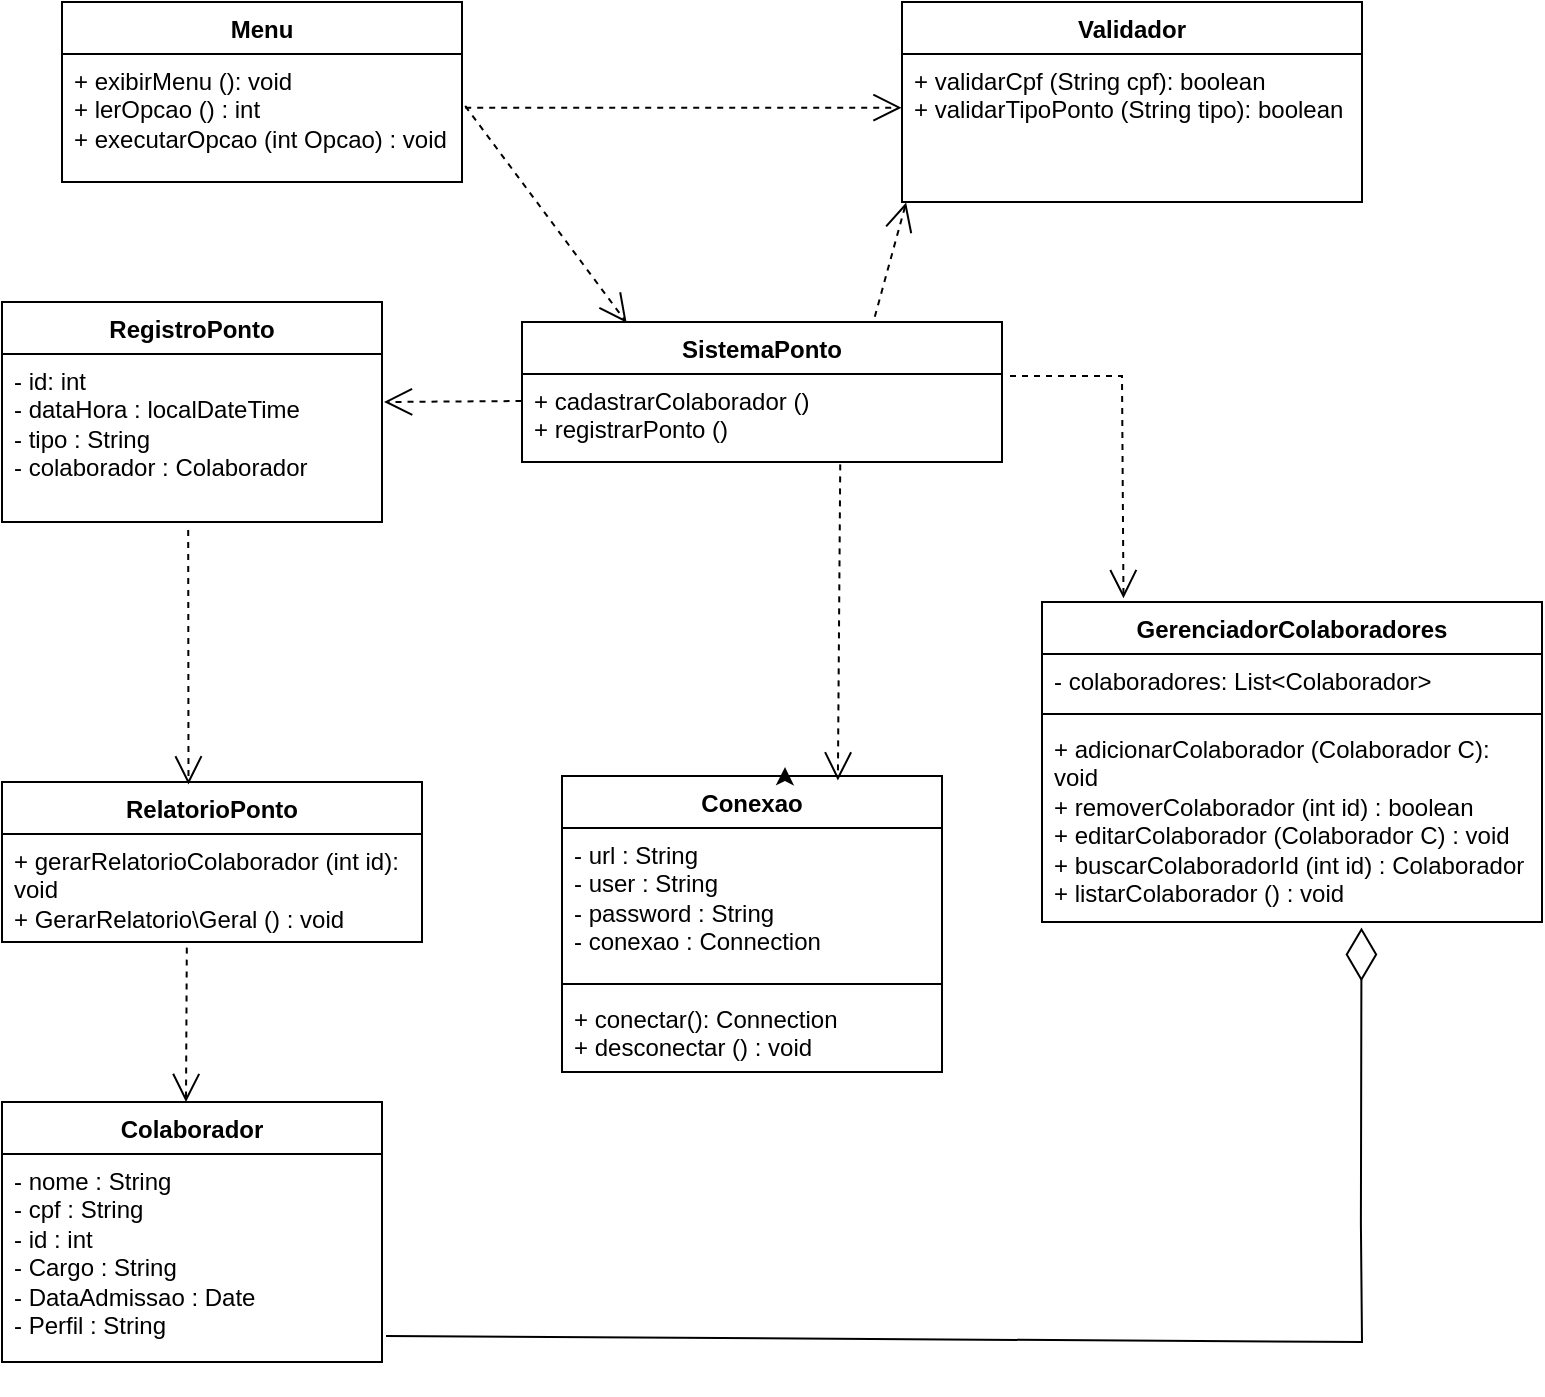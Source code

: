<mxfile version="26.2.14">
  <diagram id="C5RBs43oDa-KdzZeNtuy" name="Page-1">
    <mxGraphModel dx="1921" dy="648" grid="1" gridSize="10" guides="1" tooltips="1" connect="1" arrows="1" fold="1" page="1" pageScale="1" pageWidth="827" pageHeight="1169" math="0" shadow="0">
      <root>
        <mxCell id="WIyWlLk6GJQsqaUBKTNV-0" />
        <mxCell id="WIyWlLk6GJQsqaUBKTNV-1" parent="WIyWlLk6GJQsqaUBKTNV-0" />
        <mxCell id="B1A5lcR5f1wwEApOaVD2-29" value="Colaborador" style="swimlane;fontStyle=1;align=center;verticalAlign=top;childLayout=stackLayout;horizontal=1;startSize=26;horizontalStack=0;resizeParent=1;resizeParentMax=0;resizeLast=0;collapsible=1;marginBottom=0;whiteSpace=wrap;html=1;" parent="WIyWlLk6GJQsqaUBKTNV-1" vertex="1">
          <mxGeometry x="20" y="600" width="190" height="130" as="geometry" />
        </mxCell>
        <mxCell id="B1A5lcR5f1wwEApOaVD2-30" value="- nome : String&lt;div&gt;- cpf : String&lt;/div&gt;&lt;div&gt;- id : int&lt;/div&gt;&lt;div&gt;- Cargo : String&lt;/div&gt;&lt;div&gt;- DataAdmissao : Date&lt;/div&gt;&lt;div&gt;- Perfil : String&lt;/div&gt;" style="text;strokeColor=none;fillColor=none;align=left;verticalAlign=top;spacingLeft=4;spacingRight=4;overflow=hidden;rotatable=0;points=[[0,0.5],[1,0.5]];portConstraint=eastwest;whiteSpace=wrap;html=1;" parent="B1A5lcR5f1wwEApOaVD2-29" vertex="1">
          <mxGeometry y="26" width="190" height="104" as="geometry" />
        </mxCell>
        <mxCell id="B1A5lcR5f1wwEApOaVD2-38" value="RegistroPonto" style="swimlane;fontStyle=1;align=center;verticalAlign=top;childLayout=stackLayout;horizontal=1;startSize=26;horizontalStack=0;resizeParent=1;resizeParentMax=0;resizeLast=0;collapsible=1;marginBottom=0;whiteSpace=wrap;html=1;" parent="WIyWlLk6GJQsqaUBKTNV-1" vertex="1">
          <mxGeometry x="20" y="200" width="190" height="110" as="geometry" />
        </mxCell>
        <mxCell id="B1A5lcR5f1wwEApOaVD2-39" value="- id: int&lt;div&gt;- dataHora : localDateTime&lt;/div&gt;&lt;div&gt;- tipo : String&lt;/div&gt;&lt;div&gt;- colaborador : Colaborador&lt;/div&gt;" style="text;strokeColor=none;fillColor=none;align=left;verticalAlign=top;spacingLeft=4;spacingRight=4;overflow=hidden;rotatable=0;points=[[0,0.5],[1,0.5]];portConstraint=eastwest;whiteSpace=wrap;html=1;" parent="B1A5lcR5f1wwEApOaVD2-38" vertex="1">
          <mxGeometry y="26" width="190" height="84" as="geometry" />
        </mxCell>
        <mxCell id="B1A5lcR5f1wwEApOaVD2-42" value="SistemaPonto" style="swimlane;fontStyle=1;align=center;verticalAlign=top;childLayout=stackLayout;horizontal=1;startSize=26;horizontalStack=0;resizeParent=1;resizeParentMax=0;resizeLast=0;collapsible=1;marginBottom=0;whiteSpace=wrap;html=1;" parent="WIyWlLk6GJQsqaUBKTNV-1" vertex="1">
          <mxGeometry x="280" y="210" width="240" height="70" as="geometry" />
        </mxCell>
        <mxCell id="B1A5lcR5f1wwEApOaVD2-45" value="+ cadastrarColaborador ()&lt;div&gt;+ registrarPonto ()&lt;/div&gt;&lt;div&gt;&lt;div&gt;&lt;br&gt;&lt;/div&gt;&lt;/div&gt;" style="text;strokeColor=none;fillColor=none;align=left;verticalAlign=top;spacingLeft=4;spacingRight=4;overflow=hidden;rotatable=0;points=[[0,0.5],[1,0.5]];portConstraint=eastwest;whiteSpace=wrap;html=1;" parent="B1A5lcR5f1wwEApOaVD2-42" vertex="1">
          <mxGeometry y="26" width="240" height="44" as="geometry" />
        </mxCell>
        <mxCell id="B1A5lcR5f1wwEApOaVD2-46" value="Conexao" style="swimlane;fontStyle=1;align=center;verticalAlign=top;childLayout=stackLayout;horizontal=1;startSize=26;horizontalStack=0;resizeParent=1;resizeParentMax=0;resizeLast=0;collapsible=1;marginBottom=0;whiteSpace=wrap;html=1;" parent="WIyWlLk6GJQsqaUBKTNV-1" vertex="1">
          <mxGeometry x="300" y="437" width="190" height="148" as="geometry" />
        </mxCell>
        <mxCell id="B1A5lcR5f1wwEApOaVD2-47" value="- url : String&amp;nbsp;&lt;div&gt;- user : String&lt;/div&gt;&lt;div&gt;- password : String&lt;/div&gt;&lt;div&gt;- conexao : Connection&lt;/div&gt;" style="text;strokeColor=none;fillColor=none;align=left;verticalAlign=top;spacingLeft=4;spacingRight=4;overflow=hidden;rotatable=0;points=[[0,0.5],[1,0.5]];portConstraint=eastwest;whiteSpace=wrap;html=1;" parent="B1A5lcR5f1wwEApOaVD2-46" vertex="1">
          <mxGeometry y="26" width="190" height="74" as="geometry" />
        </mxCell>
        <mxCell id="B1A5lcR5f1wwEApOaVD2-77" value="" style="line;strokeWidth=1;fillColor=none;align=left;verticalAlign=middle;spacingTop=-1;spacingLeft=3;spacingRight=3;rotatable=0;labelPosition=right;points=[];portConstraint=eastwest;strokeColor=inherit;" parent="B1A5lcR5f1wwEApOaVD2-46" vertex="1">
          <mxGeometry y="100" width="190" height="8" as="geometry" />
        </mxCell>
        <mxCell id="B1A5lcR5f1wwEApOaVD2-48" value="" style="line;strokeWidth=1;fillColor=none;align=left;verticalAlign=middle;spacingTop=-1;spacingLeft=3;spacingRight=3;rotatable=0;labelPosition=right;points=[];portConstraint=eastwest;strokeColor=inherit;" parent="B1A5lcR5f1wwEApOaVD2-46" vertex="1">
          <mxGeometry y="108" width="190" as="geometry" />
        </mxCell>
        <mxCell id="B1A5lcR5f1wwEApOaVD2-49" value="+ conectar(): Connection&lt;div&gt;+ desconectar () : void&lt;/div&gt;" style="text;strokeColor=none;fillColor=none;align=left;verticalAlign=top;spacingLeft=4;spacingRight=4;overflow=hidden;rotatable=0;points=[[0,0.5],[1,0.5]];portConstraint=eastwest;whiteSpace=wrap;html=1;" parent="B1A5lcR5f1wwEApOaVD2-46" vertex="1">
          <mxGeometry y="108" width="190" height="40" as="geometry" />
        </mxCell>
        <mxCell id="B1A5lcR5f1wwEApOaVD2-50" value="RelatorioPonto" style="swimlane;fontStyle=1;align=center;verticalAlign=top;childLayout=stackLayout;horizontal=1;startSize=26;horizontalStack=0;resizeParent=1;resizeParentMax=0;resizeLast=0;collapsible=1;marginBottom=0;whiteSpace=wrap;html=1;" parent="WIyWlLk6GJQsqaUBKTNV-1" vertex="1">
          <mxGeometry x="20" y="440" width="210" height="80" as="geometry" />
        </mxCell>
        <mxCell id="B1A5lcR5f1wwEApOaVD2-53" value="+ gerarRelatorioColaborador (int id): void&lt;div&gt;+ GerarRelatorio\Geral () : void&lt;/div&gt;" style="text;strokeColor=none;fillColor=none;align=left;verticalAlign=top;spacingLeft=4;spacingRight=4;overflow=hidden;rotatable=0;points=[[0,0.5],[1,0.5]];portConstraint=eastwest;whiteSpace=wrap;html=1;" parent="B1A5lcR5f1wwEApOaVD2-50" vertex="1">
          <mxGeometry y="26" width="210" height="54" as="geometry" />
        </mxCell>
        <mxCell id="B1A5lcR5f1wwEApOaVD2-54" value="Menu" style="swimlane;fontStyle=1;align=center;verticalAlign=top;childLayout=stackLayout;horizontal=1;startSize=26;horizontalStack=0;resizeParent=1;resizeParentMax=0;resizeLast=0;collapsible=1;marginBottom=0;whiteSpace=wrap;html=1;" parent="WIyWlLk6GJQsqaUBKTNV-1" vertex="1">
          <mxGeometry x="50" y="50" width="200" height="90" as="geometry" />
        </mxCell>
        <mxCell id="B1A5lcR5f1wwEApOaVD2-57" value="+ exibirMenu (): void&lt;div&gt;+ lerOpcao () : int&lt;/div&gt;&lt;div&gt;+ executarOpcao (int Opcao) : void&lt;/div&gt;&lt;div&gt;&lt;br&gt;&lt;div&gt;&lt;br&gt;&lt;/div&gt;&lt;/div&gt;" style="text;strokeColor=none;fillColor=none;align=left;verticalAlign=top;spacingLeft=4;spacingRight=4;overflow=hidden;rotatable=0;points=[[0,0.5],[1,0.5]];portConstraint=eastwest;whiteSpace=wrap;html=1;" parent="B1A5lcR5f1wwEApOaVD2-54" vertex="1">
          <mxGeometry y="26" width="200" height="64" as="geometry" />
        </mxCell>
        <mxCell id="B1A5lcR5f1wwEApOaVD2-58" value="Validador" style="swimlane;fontStyle=1;align=center;verticalAlign=top;childLayout=stackLayout;horizontal=1;startSize=26;horizontalStack=0;resizeParent=1;resizeParentMax=0;resizeLast=0;collapsible=1;marginBottom=0;whiteSpace=wrap;html=1;" parent="WIyWlLk6GJQsqaUBKTNV-1" vertex="1">
          <mxGeometry x="470" y="50" width="230" height="100" as="geometry" />
        </mxCell>
        <mxCell id="B1A5lcR5f1wwEApOaVD2-61" value="+ validarCpf (String cpf): boolean&lt;div&gt;+ validarTipoPonto (String tipo): boolean&lt;/div&gt;&lt;div&gt;&lt;div&gt;&lt;br&gt;&lt;/div&gt;&lt;/div&gt;" style="text;strokeColor=none;fillColor=none;align=left;verticalAlign=top;spacingLeft=4;spacingRight=4;overflow=hidden;rotatable=0;points=[[0,0.5],[1,0.5]];portConstraint=eastwest;whiteSpace=wrap;html=1;" parent="B1A5lcR5f1wwEApOaVD2-58" vertex="1">
          <mxGeometry y="26" width="230" height="74" as="geometry" />
        </mxCell>
        <mxCell id="B1A5lcR5f1wwEApOaVD2-63" value="GerenciadorColaboradores" style="swimlane;fontStyle=1;align=center;verticalAlign=top;childLayout=stackLayout;horizontal=1;startSize=26;horizontalStack=0;resizeParent=1;resizeParentMax=0;resizeLast=0;collapsible=1;marginBottom=0;whiteSpace=wrap;html=1;" parent="WIyWlLk6GJQsqaUBKTNV-1" vertex="1">
          <mxGeometry x="540" y="350" width="250" height="160" as="geometry">
            <mxRectangle x="304" y="320" width="210" height="30" as="alternateBounds" />
          </mxGeometry>
        </mxCell>
        <mxCell id="B1A5lcR5f1wwEApOaVD2-64" value="- colaboradores: List&amp;lt;Colaborador&amp;gt;" style="text;strokeColor=none;fillColor=none;align=left;verticalAlign=top;spacingLeft=4;spacingRight=4;overflow=hidden;rotatable=0;points=[[0,0.5],[1,0.5]];portConstraint=eastwest;whiteSpace=wrap;html=1;" parent="B1A5lcR5f1wwEApOaVD2-63" vertex="1">
          <mxGeometry y="26" width="250" height="26" as="geometry" />
        </mxCell>
        <mxCell id="B1A5lcR5f1wwEApOaVD2-65" value="" style="line;strokeWidth=1;fillColor=none;align=left;verticalAlign=middle;spacingTop=-1;spacingLeft=3;spacingRight=3;rotatable=0;labelPosition=right;points=[];portConstraint=eastwest;strokeColor=inherit;" parent="B1A5lcR5f1wwEApOaVD2-63" vertex="1">
          <mxGeometry y="52" width="250" height="8" as="geometry" />
        </mxCell>
        <mxCell id="B1A5lcR5f1wwEApOaVD2-66" value="+ adicionarColaborador (Colaborador C): void&lt;div&gt;+ removerColaborador (int id) : boolean&lt;/div&gt;&lt;div&gt;+ editarColaborador (Colaborador C) : void&lt;/div&gt;&lt;div&gt;+ buscarColaboradorId (int id) : Colaborador&lt;/div&gt;&lt;div&gt;+ listarColaborador () : void&lt;/div&gt;&lt;div&gt;&lt;br&gt;&lt;/div&gt;" style="text;strokeColor=none;fillColor=none;align=left;verticalAlign=top;spacingLeft=4;spacingRight=4;overflow=hidden;rotatable=0;points=[[0,0.5],[1,0.5]];portConstraint=eastwest;whiteSpace=wrap;html=1;" parent="B1A5lcR5f1wwEApOaVD2-63" vertex="1">
          <mxGeometry y="60" width="250" height="100" as="geometry" />
        </mxCell>
        <mxCell id="B1A5lcR5f1wwEApOaVD2-76" style="edgeStyle=orthogonalEdgeStyle;rounded=0;orthogonalLoop=1;jettySize=auto;html=1;exitX=0.5;exitY=0;exitDx=0;exitDy=0;entryX=0.587;entryY=-0.03;entryDx=0;entryDy=0;entryPerimeter=0;" parent="WIyWlLk6GJQsqaUBKTNV-1" source="B1A5lcR5f1wwEApOaVD2-46" target="B1A5lcR5f1wwEApOaVD2-46" edge="1">
          <mxGeometry relative="1" as="geometry" />
        </mxCell>
        <mxCell id="D_YQ6FoIzYH9uqE3cLdM-0" value="" style="endArrow=open;endSize=12;dashed=1;html=1;rounded=0;exitX=-0.001;exitY=0.307;exitDx=0;exitDy=0;exitPerimeter=0;" edge="1" parent="WIyWlLk6GJQsqaUBKTNV-1" source="B1A5lcR5f1wwEApOaVD2-45">
          <mxGeometry width="160" relative="1" as="geometry">
            <mxPoint x="270" y="260" as="sourcePoint" />
            <mxPoint x="211" y="250" as="targetPoint" />
            <Array as="points" />
          </mxGeometry>
        </mxCell>
        <mxCell id="D_YQ6FoIzYH9uqE3cLdM-1" value="" style="endArrow=open;endSize=12;dashed=1;html=1;rounded=0;exitX=1.008;exitY=0.406;exitDx=0;exitDy=0;exitPerimeter=0;entryX=0.218;entryY=0.005;entryDx=0;entryDy=0;entryPerimeter=0;" edge="1" parent="WIyWlLk6GJQsqaUBKTNV-1" source="B1A5lcR5f1wwEApOaVD2-57" target="B1A5lcR5f1wwEApOaVD2-42">
          <mxGeometry width="160" relative="1" as="geometry">
            <mxPoint x="350" y="110" as="sourcePoint" />
            <mxPoint x="340" y="170" as="targetPoint" />
            <Array as="points" />
          </mxGeometry>
        </mxCell>
        <mxCell id="D_YQ6FoIzYH9uqE3cLdM-2" value="" style="endArrow=open;endSize=12;dashed=1;html=1;rounded=0;entryX=0.163;entryY=-0.012;entryDx=0;entryDy=0;entryPerimeter=0;" edge="1" parent="WIyWlLk6GJQsqaUBKTNV-1" target="B1A5lcR5f1wwEApOaVD2-63">
          <mxGeometry width="160" relative="1" as="geometry">
            <mxPoint x="524" y="237" as="sourcePoint" />
            <mxPoint x="468" y="346" as="targetPoint" />
            <Array as="points">
              <mxPoint x="580" y="237" />
            </Array>
          </mxGeometry>
        </mxCell>
        <mxCell id="D_YQ6FoIzYH9uqE3cLdM-3" value="" style="endArrow=open;endSize=12;dashed=1;html=1;rounded=0;exitX=0.735;exitY=-0.037;exitDx=0;exitDy=0;exitPerimeter=0;entryX=0.009;entryY=1.004;entryDx=0;entryDy=0;entryPerimeter=0;" edge="1" parent="WIyWlLk6GJQsqaUBKTNV-1" source="B1A5lcR5f1wwEApOaVD2-42" target="B1A5lcR5f1wwEApOaVD2-61">
          <mxGeometry width="160" relative="1" as="geometry">
            <mxPoint x="434" y="202" as="sourcePoint" />
            <mxPoint x="470" y="150" as="targetPoint" />
            <Array as="points" />
          </mxGeometry>
        </mxCell>
        <mxCell id="D_YQ6FoIzYH9uqE3cLdM-4" value="" style="endArrow=open;endSize=12;dashed=1;html=1;rounded=0;entryX=0.726;entryY=0.015;entryDx=0;entryDy=0;entryPerimeter=0;exitX=0.663;exitY=1.027;exitDx=0;exitDy=0;exitPerimeter=0;" edge="1" parent="WIyWlLk6GJQsqaUBKTNV-1" source="B1A5lcR5f1wwEApOaVD2-45" target="B1A5lcR5f1wwEApOaVD2-46">
          <mxGeometry width="160" relative="1" as="geometry">
            <mxPoint x="438" y="290" as="sourcePoint" />
            <mxPoint x="361" y="418" as="targetPoint" />
            <Array as="points" />
          </mxGeometry>
        </mxCell>
        <mxCell id="D_YQ6FoIzYH9uqE3cLdM-5" value="" style="endArrow=open;endSize=12;dashed=1;html=1;rounded=0;exitX=0.49;exitY=1.048;exitDx=0;exitDy=0;exitPerimeter=0;entryX=0.444;entryY=0.015;entryDx=0;entryDy=0;entryPerimeter=0;" edge="1" parent="WIyWlLk6GJQsqaUBKTNV-1" source="B1A5lcR5f1wwEApOaVD2-39" target="B1A5lcR5f1wwEApOaVD2-50">
          <mxGeometry width="160" relative="1" as="geometry">
            <mxPoint x="110" y="430" as="sourcePoint" />
            <mxPoint x="102" y="360" as="targetPoint" />
            <Array as="points" />
          </mxGeometry>
        </mxCell>
        <mxCell id="D_YQ6FoIzYH9uqE3cLdM-7" value="" style="endArrow=diamondThin;endFill=0;endSize=24;html=1;rounded=0;entryX=0.639;entryY=1.028;entryDx=0;entryDy=0;entryPerimeter=0;" edge="1" parent="WIyWlLk6GJQsqaUBKTNV-1" target="B1A5lcR5f1wwEApOaVD2-66">
          <mxGeometry width="160" relative="1" as="geometry">
            <mxPoint x="212" y="717" as="sourcePoint" />
            <mxPoint x="638.45" y="660" as="targetPoint" />
            <Array as="points">
              <mxPoint x="700" y="720" />
              <mxPoint x="699.45" y="660.8" />
            </Array>
          </mxGeometry>
        </mxCell>
        <mxCell id="D_YQ6FoIzYH9uqE3cLdM-9" value="" style="endArrow=open;endSize=12;dashed=1;html=1;rounded=0;exitX=0.44;exitY=1.052;exitDx=0;exitDy=0;exitPerimeter=0;" edge="1" parent="WIyWlLk6GJQsqaUBKTNV-1" source="B1A5lcR5f1wwEApOaVD2-53">
          <mxGeometry width="160" relative="1" as="geometry">
            <mxPoint x="120" y="530" as="sourcePoint" />
            <mxPoint x="112" y="600" as="targetPoint" />
            <Array as="points" />
          </mxGeometry>
        </mxCell>
        <mxCell id="D_YQ6FoIzYH9uqE3cLdM-10" value="" style="endArrow=open;endSize=12;dashed=1;html=1;rounded=0;exitX=1.008;exitY=0.419;exitDx=0;exitDy=0;exitPerimeter=0;entryX=-0.001;entryY=0.363;entryDx=0;entryDy=0;entryPerimeter=0;" edge="1" parent="WIyWlLk6GJQsqaUBKTNV-1" source="B1A5lcR5f1wwEApOaVD2-57" target="B1A5lcR5f1wwEApOaVD2-61">
          <mxGeometry width="160" relative="1" as="geometry">
            <mxPoint x="260" y="120" as="sourcePoint" />
            <mxPoint x="470" y="110" as="targetPoint" />
            <Array as="points" />
          </mxGeometry>
        </mxCell>
      </root>
    </mxGraphModel>
  </diagram>
</mxfile>
